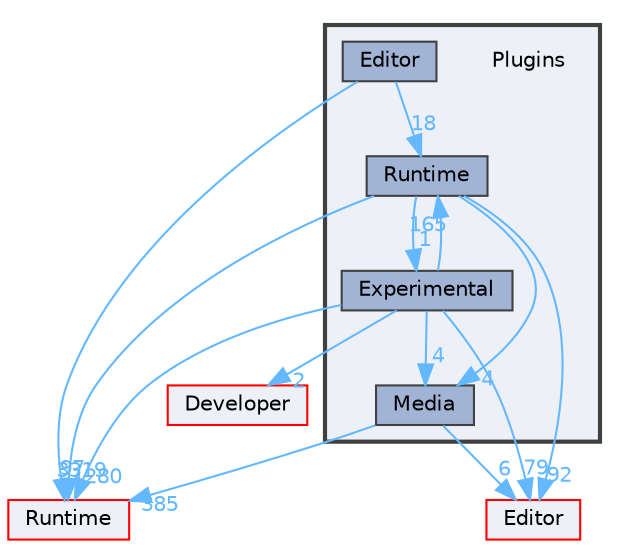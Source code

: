 digraph "Plugins"
{
 // INTERACTIVE_SVG=YES
 // LATEX_PDF_SIZE
  bgcolor="transparent";
  edge [fontname=Helvetica,fontsize=10,labelfontname=Helvetica,labelfontsize=10];
  node [fontname=Helvetica,fontsize=10,shape=box,height=0.2,width=0.4];
  compound=true
  subgraph clusterdir_0b4eaef40a1fe20bedafe9e8e719ce66 {
    graph [ bgcolor="#edf0f7", pencolor="grey25", label="", fontname=Helvetica,fontsize=10 style="filled,bold", URL="dir_0b4eaef40a1fe20bedafe9e8e719ce66.html",tooltip=""]
    dir_0b4eaef40a1fe20bedafe9e8e719ce66 [shape=plaintext, label="Plugins"];
  dir_8cc3e0f91243203b220431cfce256c22 [label="Editor", fillcolor="#a2b4d6", color="grey25", style="filled", URL="dir_8cc3e0f91243203b220431cfce256c22.html",tooltip=""];
  dir_6e0c5d987c338b0072956bd3eccf79be [label="Experimental", fillcolor="#a2b4d6", color="grey25", style="filled", URL="dir_6e0c5d987c338b0072956bd3eccf79be.html",tooltip=""];
  dir_e7545ee2be72abf41ff78291809f57ef [label="Media", fillcolor="#a2b4d6", color="grey25", style="filled", URL="dir_e7545ee2be72abf41ff78291809f57ef.html",tooltip=""];
  dir_a60e1ce30f7313164a0e11a69cddad56 [label="Runtime", fillcolor="#a2b4d6", color="grey25", style="filled", URL="dir_a60e1ce30f7313164a0e11a69cddad56.html",tooltip=""];
  }
  dir_7536b172fbd480bfd146a1b1acd6856b [label="Runtime", fillcolor="#edf0f7", color="red", style="filled", URL="dir_7536b172fbd480bfd146a1b1acd6856b.html",tooltip=""];
  dir_b26507eead720464ba2ac6bbc6dcec5f [label="Editor", fillcolor="#edf0f7", color="red", style="filled", URL="dir_b26507eead720464ba2ac6bbc6dcec5f.html",tooltip=""];
  dir_ed364dfe916ed2c6b8f8391d8776f150 [label="Developer", fillcolor="#edf0f7", color="red", style="filled", URL="dir_ed364dfe916ed2c6b8f8391d8776f150.html",tooltip=""];
  dir_8cc3e0f91243203b220431cfce256c22->dir_7536b172fbd480bfd146a1b1acd6856b [headlabel="97", labeldistance=1.5 headhref="dir_000355_000984.html" href="dir_000355_000984.html" color="steelblue1" fontcolor="steelblue1"];
  dir_8cc3e0f91243203b220431cfce256c22->dir_a60e1ce30f7313164a0e11a69cddad56 [headlabel="18", labeldistance=1.5 headhref="dir_000355_000983.html" href="dir_000355_000983.html" color="steelblue1" fontcolor="steelblue1"];
  dir_6e0c5d987c338b0072956bd3eccf79be->dir_7536b172fbd480bfd146a1b1acd6856b [headlabel="1280", labeldistance=1.5 headhref="dir_000379_000984.html" href="dir_000379_000984.html" color="steelblue1" fontcolor="steelblue1"];
  dir_6e0c5d987c338b0072956bd3eccf79be->dir_a60e1ce30f7313164a0e11a69cddad56 [headlabel="165", labeldistance=1.5 headhref="dir_000379_000983.html" href="dir_000379_000983.html" color="steelblue1" fontcolor="steelblue1"];
  dir_6e0c5d987c338b0072956bd3eccf79be->dir_b26507eead720464ba2ac6bbc6dcec5f [headlabel="79", labeldistance=1.5 headhref="dir_000379_000357.html" href="dir_000379_000357.html" color="steelblue1" fontcolor="steelblue1"];
  dir_6e0c5d987c338b0072956bd3eccf79be->dir_ed364dfe916ed2c6b8f8391d8776f150 [headlabel="2", labeldistance=1.5 headhref="dir_000379_000312.html" href="dir_000379_000312.html" color="steelblue1" fontcolor="steelblue1"];
  dir_6e0c5d987c338b0072956bd3eccf79be->dir_e7545ee2be72abf41ff78291809f57ef [headlabel="4", labeldistance=1.5 headhref="dir_000379_000610.html" href="dir_000379_000610.html" color="steelblue1" fontcolor="steelblue1"];
  dir_e7545ee2be72abf41ff78291809f57ef->dir_7536b172fbd480bfd146a1b1acd6856b [headlabel="385", labeldistance=1.5 headhref="dir_000610_000984.html" href="dir_000610_000984.html" color="steelblue1" fontcolor="steelblue1"];
  dir_e7545ee2be72abf41ff78291809f57ef->dir_b26507eead720464ba2ac6bbc6dcec5f [headlabel="6", labeldistance=1.5 headhref="dir_000610_000357.html" href="dir_000610_000357.html" color="steelblue1" fontcolor="steelblue1"];
  dir_a60e1ce30f7313164a0e11a69cddad56->dir_6e0c5d987c338b0072956bd3eccf79be [headlabel="1", labeldistance=1.5 headhref="dir_000983_000379.html" href="dir_000983_000379.html" color="steelblue1" fontcolor="steelblue1"];
  dir_a60e1ce30f7313164a0e11a69cddad56->dir_7536b172fbd480bfd146a1b1acd6856b [headlabel="3319", labeldistance=1.5 headhref="dir_000983_000984.html" href="dir_000983_000984.html" color="steelblue1" fontcolor="steelblue1"];
  dir_a60e1ce30f7313164a0e11a69cddad56->dir_b26507eead720464ba2ac6bbc6dcec5f [headlabel="92", labeldistance=1.5 headhref="dir_000983_000357.html" href="dir_000983_000357.html" color="steelblue1" fontcolor="steelblue1"];
  dir_a60e1ce30f7313164a0e11a69cddad56->dir_e7545ee2be72abf41ff78291809f57ef [headlabel="4", labeldistance=1.5 headhref="dir_000983_000610.html" href="dir_000983_000610.html" color="steelblue1" fontcolor="steelblue1"];
}
